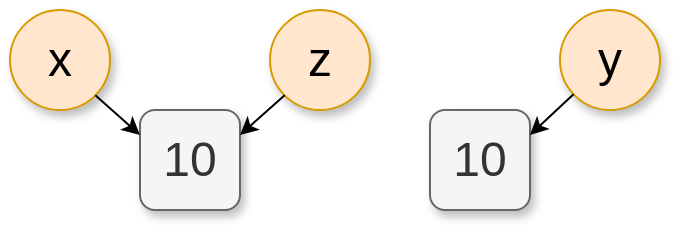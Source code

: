 <mxfile version="11.1.4" type="device"><diagram id="LTUD2B-ZyM9P2tF0gs5Z" name="Page-1"><mxGraphModel dx="946" dy="682" grid="1" gridSize="10" guides="1" tooltips="1" connect="1" arrows="1" fold="1" page="1" pageScale="1" pageWidth="827" pageHeight="1169" math="0" shadow="0"><root><mxCell id="0"/><mxCell id="1" parent="0"/><mxCell id="W8en6N_2W0ev3wh43cNR-11" value="" style="edgeStyle=orthogonalEdgeStyle;rounded=0;orthogonalLoop=1;jettySize=auto;html=1;" parent="1" source="W8en6N_2W0ev3wh43cNR-7" edge="1"><mxGeometry relative="1" as="geometry"><mxPoint x="320" y="280" as="targetPoint"/></mxGeometry></mxCell><mxCell id="W8en6N_2W0ev3wh43cNR-13" value="" style="edgeStyle=orthogonalEdgeStyle;rounded=0;orthogonalLoop=1;jettySize=auto;html=1;" parent="1" source="W8en6N_2W0ev3wh43cNR-8" edge="1"><mxGeometry relative="1" as="geometry"><mxPoint x="440" y="280" as="targetPoint"/></mxGeometry></mxCell><mxCell id="W8en6N_2W0ev3wh43cNR-12" value="" style="edgeStyle=orthogonalEdgeStyle;rounded=0;orthogonalLoop=1;jettySize=auto;html=1;" parent="1" target="W8en6N_2W0ev3wh43cNR-3" edge="1"><mxGeometry relative="1" as="geometry"><mxPoint x="280" y="360" as="sourcePoint"/></mxGeometry></mxCell><mxCell id="W8en6N_2W0ev3wh43cNR-14" value="&lt;font style=&quot;font-size: 24px&quot;&gt;x&lt;/font&gt;" style="ellipse;whiteSpace=wrap;html=1;aspect=fixed;fillColor=#ffe6cc;strokeColor=#d79b00;fontColor=#000000;shadow=1;" parent="1" vertex="1"><mxGeometry x="230" y="130" width="50" height="50" as="geometry"/></mxCell><mxCell id="W8en6N_2W0ev3wh43cNR-15" value="&lt;font style=&quot;font-size: 24px&quot;&gt;z&lt;/font&gt;" style="ellipse;whiteSpace=wrap;html=1;aspect=fixed;fillColor=#ffe6cc;strokeColor=#d79b00;fontColor=#000000;shadow=1;" parent="1" vertex="1"><mxGeometry x="360" y="130" width="50" height="50" as="geometry"/></mxCell><mxCell id="W8en6N_2W0ev3wh43cNR-16" value="&lt;font style=&quot;font-size: 24px&quot;&gt;10&lt;/font&gt;" style="rounded=1;whiteSpace=wrap;html=1;fillColor=#f5f5f5;strokeColor=#666666;fontColor=#333333;shadow=1;" parent="1" vertex="1"><mxGeometry x="295" y="180" width="50" height="50" as="geometry"/></mxCell><mxCell id="W8en6N_2W0ev3wh43cNR-18" value="" style="endArrow=classic;html=1;exitX=1;exitY=1;exitDx=0;exitDy=0;entryX=0;entryY=0.25;entryDx=0;entryDy=0;" parent="1" source="W8en6N_2W0ev3wh43cNR-14" target="W8en6N_2W0ev3wh43cNR-16" edge="1"><mxGeometry width="50" height="50" relative="1" as="geometry"><mxPoint x="230" y="460" as="sourcePoint"/><mxPoint x="280" y="410" as="targetPoint"/></mxGeometry></mxCell><mxCell id="W8en6N_2W0ev3wh43cNR-19" value="" style="endArrow=classic;html=1;exitX=0;exitY=1;exitDx=0;exitDy=0;entryX=1;entryY=0.25;entryDx=0;entryDy=0;" parent="1" source="W8en6N_2W0ev3wh43cNR-15" target="W8en6N_2W0ev3wh43cNR-16" edge="1"><mxGeometry width="50" height="50" relative="1" as="geometry"><mxPoint x="230" y="460" as="sourcePoint"/><mxPoint x="280" y="410" as="targetPoint"/></mxGeometry></mxCell><mxCell id="W8en6N_2W0ev3wh43cNR-23" value="" style="edgeStyle=orthogonalEdgeStyle;rounded=0;orthogonalLoop=1;jettySize=auto;html=1;" parent="1" source="W8en6N_2W0ev3wh43cNR-21" edge="1"><mxGeometry relative="1" as="geometry"><mxPoint x="375" y="455" as="targetPoint"/></mxGeometry></mxCell><mxCell id="W8en6N_2W0ev3wh43cNR-24" value="" style="edgeStyle=orthogonalEdgeStyle;rounded=0;orthogonalLoop=1;jettySize=auto;html=1;entryX=0.25;entryY=1;entryDx=0;entryDy=0;" parent="1" source="W8en6N_2W0ev3wh43cNR-22" edge="1"><mxGeometry relative="1" as="geometry"><mxPoint x="350" y="390" as="targetPoint"/></mxGeometry></mxCell><mxCell id="49xOGJxreTK-nJ2fbQZ1-3" value="&lt;font style=&quot;font-size: 24px&quot;&gt;y&lt;/font&gt;" style="ellipse;whiteSpace=wrap;html=1;aspect=fixed;fillColor=#ffe6cc;strokeColor=#d79b00;fontColor=#000000;shadow=1;" vertex="1" parent="1"><mxGeometry x="505" y="130" width="50" height="50" as="geometry"/></mxCell><mxCell id="49xOGJxreTK-nJ2fbQZ1-4" value="&lt;font style=&quot;font-size: 24px&quot;&gt;10&lt;/font&gt;" style="rounded=1;whiteSpace=wrap;html=1;fillColor=#f5f5f5;strokeColor=#666666;fontColor=#333333;shadow=1;" vertex="1" parent="1"><mxGeometry x="440" y="180" width="50" height="50" as="geometry"/></mxCell><mxCell id="49xOGJxreTK-nJ2fbQZ1-7" value="" style="endArrow=classic;html=1;entryX=1;entryY=0.25;entryDx=0;entryDy=0;" edge="1" parent="1" source="49xOGJxreTK-nJ2fbQZ1-3" target="49xOGJxreTK-nJ2fbQZ1-4"><mxGeometry width="50" height="50" relative="1" as="geometry"><mxPoint x="230" y="300" as="sourcePoint"/><mxPoint x="280" y="250" as="targetPoint"/></mxGeometry></mxCell></root></mxGraphModel></diagram></mxfile>